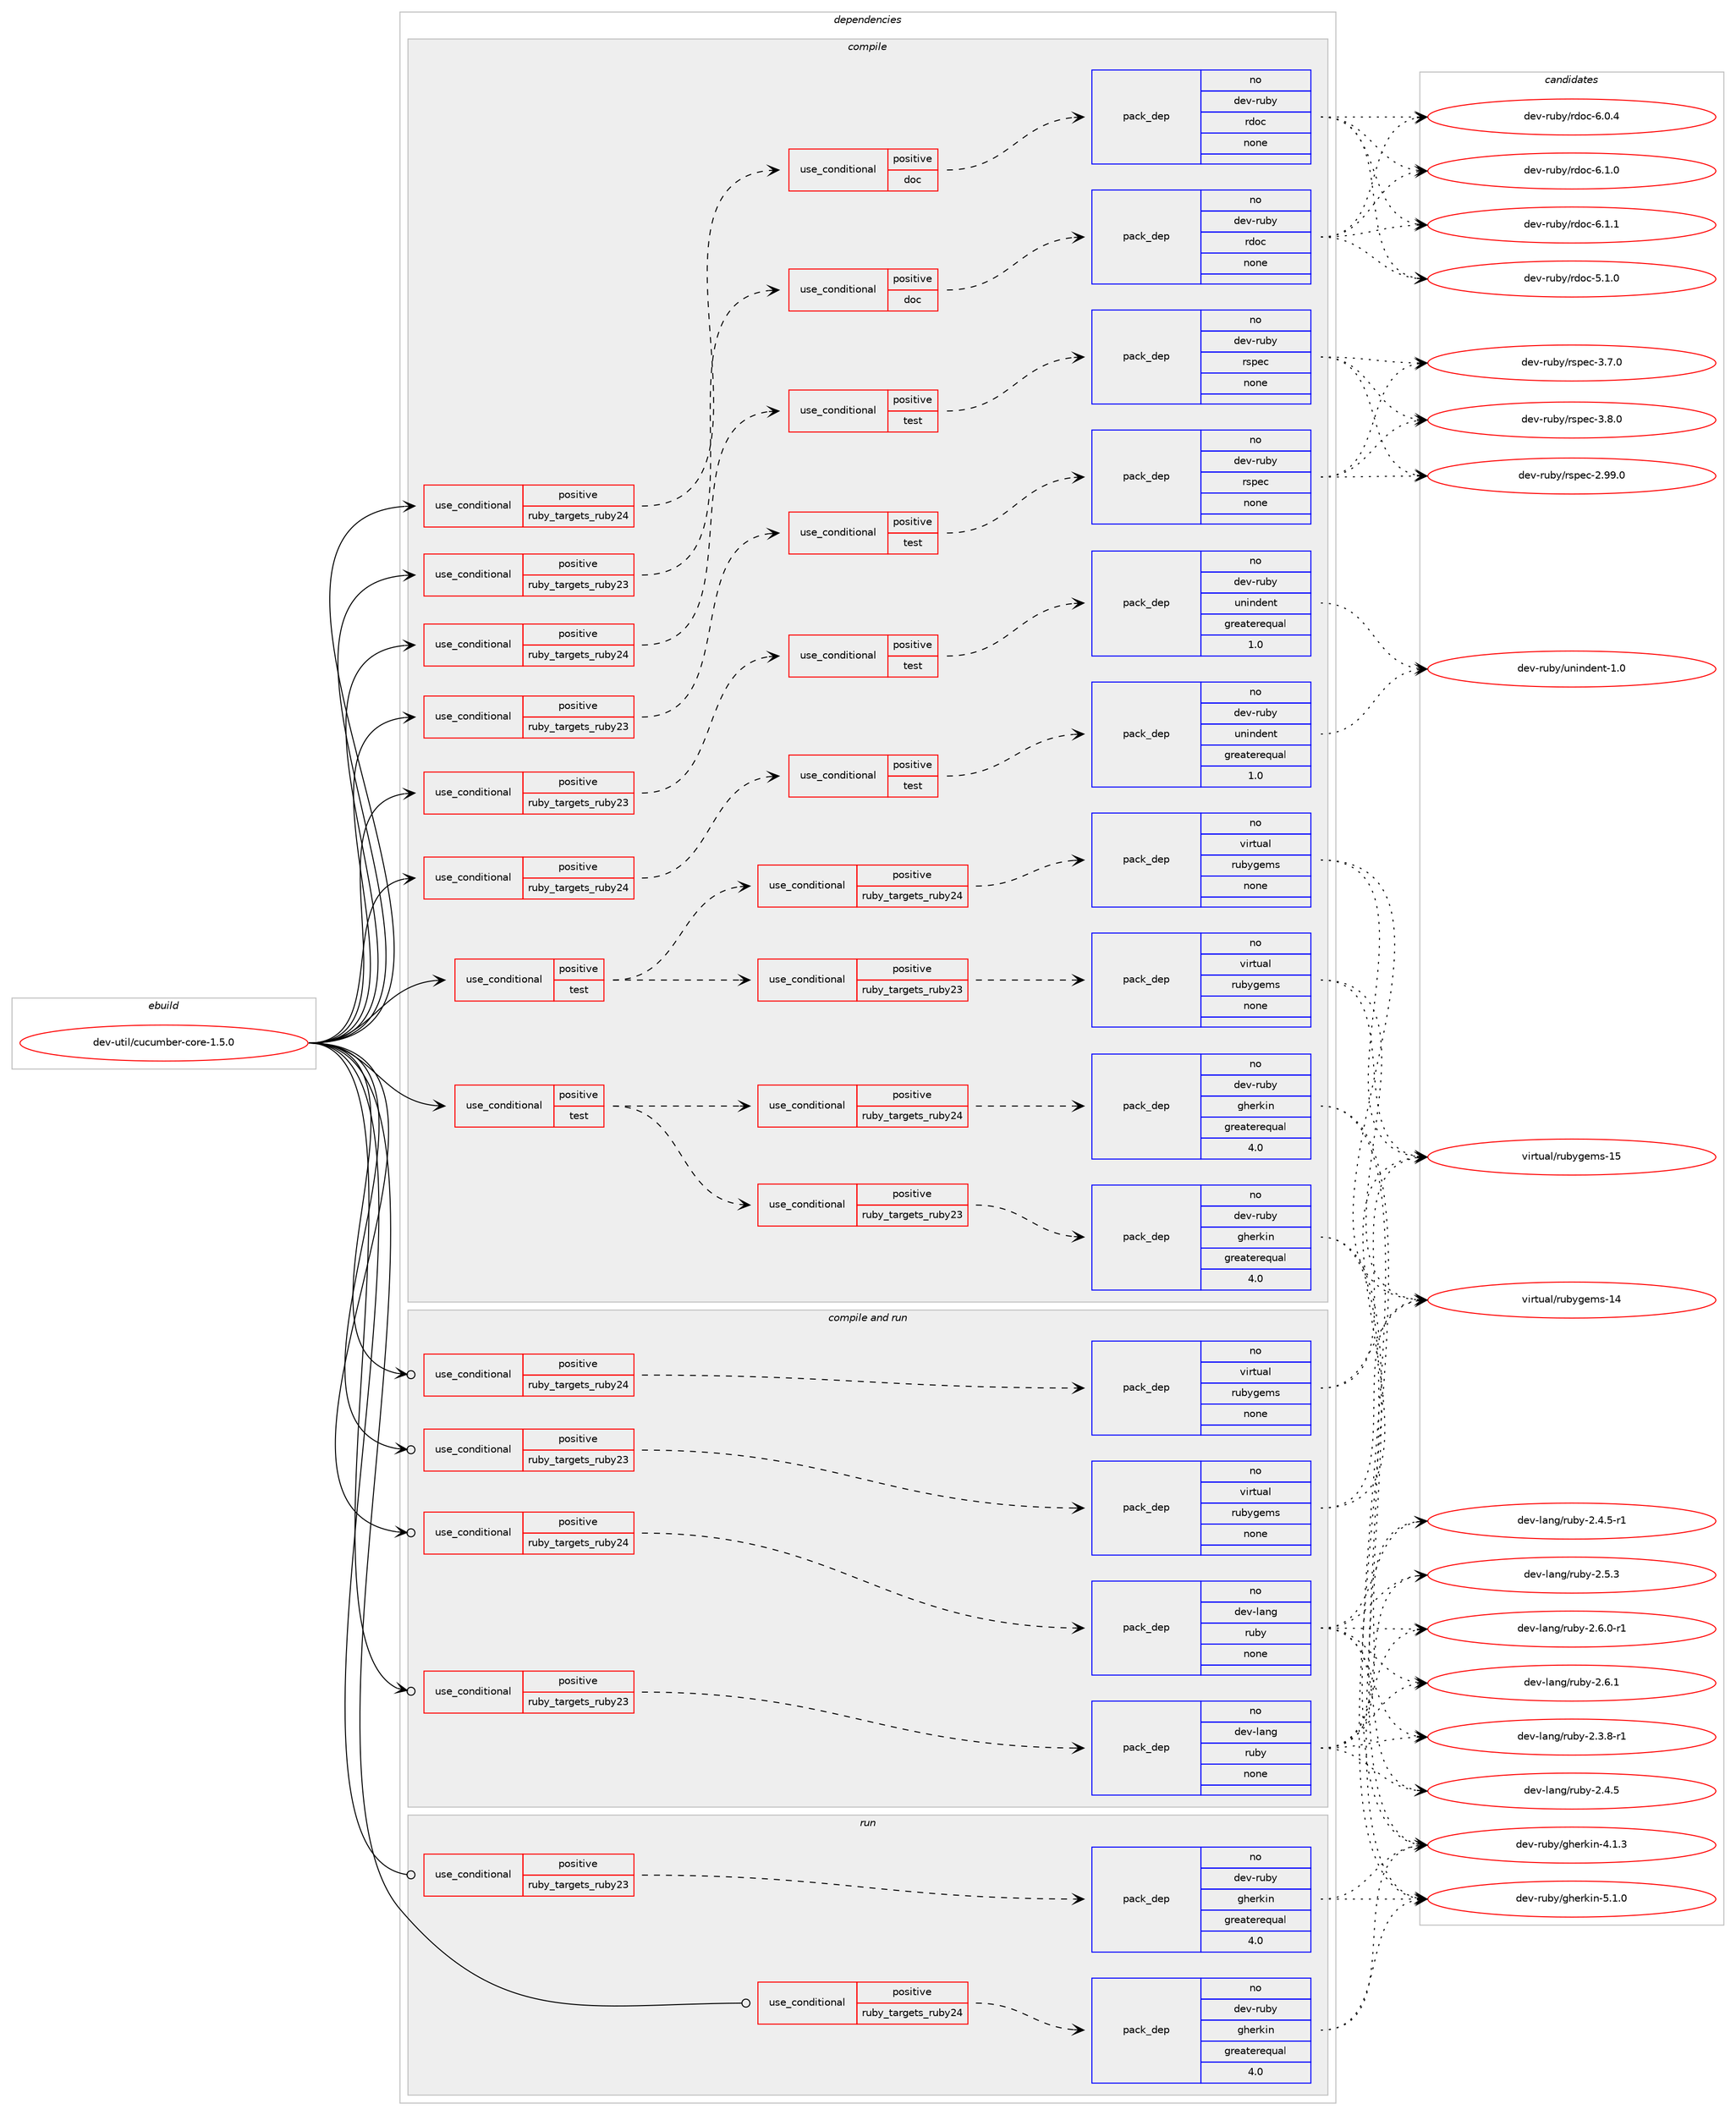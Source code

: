 digraph prolog {

# *************
# Graph options
# *************

newrank=true;
concentrate=true;
compound=true;
graph [rankdir=LR,fontname=Helvetica,fontsize=10,ranksep=1.5];#, ranksep=2.5, nodesep=0.2];
edge  [arrowhead=vee];
node  [fontname=Helvetica,fontsize=10];

# **********
# The ebuild
# **********

subgraph cluster_leftcol {
color=gray;
rank=same;
label=<<i>ebuild</i>>;
id [label="dev-util/cucumber-core-1.5.0", color=red, width=4, href="../dev-util/cucumber-core-1.5.0.svg"];
}

# ****************
# The dependencies
# ****************

subgraph cluster_midcol {
color=gray;
label=<<i>dependencies</i>>;
subgraph cluster_compile {
fillcolor="#eeeeee";
style=filled;
label=<<i>compile</i>>;
subgraph cond423674 {
dependency1543286 [label=<<TABLE BORDER="0" CELLBORDER="1" CELLSPACING="0" CELLPADDING="4"><TR><TD ROWSPAN="3" CELLPADDING="10">use_conditional</TD></TR><TR><TD>positive</TD></TR><TR><TD>ruby_targets_ruby23</TD></TR></TABLE>>, shape=none, color=red];
subgraph cond423675 {
dependency1543287 [label=<<TABLE BORDER="0" CELLBORDER="1" CELLSPACING="0" CELLPADDING="4"><TR><TD ROWSPAN="3" CELLPADDING="10">use_conditional</TD></TR><TR><TD>positive</TD></TR><TR><TD>doc</TD></TR></TABLE>>, shape=none, color=red];
subgraph pack1095991 {
dependency1543288 [label=<<TABLE BORDER="0" CELLBORDER="1" CELLSPACING="0" CELLPADDING="4" WIDTH="220"><TR><TD ROWSPAN="6" CELLPADDING="30">pack_dep</TD></TR><TR><TD WIDTH="110">no</TD></TR><TR><TD>dev-ruby</TD></TR><TR><TD>rdoc</TD></TR><TR><TD>none</TD></TR><TR><TD></TD></TR></TABLE>>, shape=none, color=blue];
}
dependency1543287:e -> dependency1543288:w [weight=20,style="dashed",arrowhead="vee"];
}
dependency1543286:e -> dependency1543287:w [weight=20,style="dashed",arrowhead="vee"];
}
id:e -> dependency1543286:w [weight=20,style="solid",arrowhead="vee"];
subgraph cond423676 {
dependency1543289 [label=<<TABLE BORDER="0" CELLBORDER="1" CELLSPACING="0" CELLPADDING="4"><TR><TD ROWSPAN="3" CELLPADDING="10">use_conditional</TD></TR><TR><TD>positive</TD></TR><TR><TD>ruby_targets_ruby23</TD></TR></TABLE>>, shape=none, color=red];
subgraph cond423677 {
dependency1543290 [label=<<TABLE BORDER="0" CELLBORDER="1" CELLSPACING="0" CELLPADDING="4"><TR><TD ROWSPAN="3" CELLPADDING="10">use_conditional</TD></TR><TR><TD>positive</TD></TR><TR><TD>test</TD></TR></TABLE>>, shape=none, color=red];
subgraph pack1095992 {
dependency1543291 [label=<<TABLE BORDER="0" CELLBORDER="1" CELLSPACING="0" CELLPADDING="4" WIDTH="220"><TR><TD ROWSPAN="6" CELLPADDING="30">pack_dep</TD></TR><TR><TD WIDTH="110">no</TD></TR><TR><TD>dev-ruby</TD></TR><TR><TD>rspec</TD></TR><TR><TD>none</TD></TR><TR><TD></TD></TR></TABLE>>, shape=none, color=blue];
}
dependency1543290:e -> dependency1543291:w [weight=20,style="dashed",arrowhead="vee"];
}
dependency1543289:e -> dependency1543290:w [weight=20,style="dashed",arrowhead="vee"];
}
id:e -> dependency1543289:w [weight=20,style="solid",arrowhead="vee"];
subgraph cond423678 {
dependency1543292 [label=<<TABLE BORDER="0" CELLBORDER="1" CELLSPACING="0" CELLPADDING="4"><TR><TD ROWSPAN="3" CELLPADDING="10">use_conditional</TD></TR><TR><TD>positive</TD></TR><TR><TD>ruby_targets_ruby23</TD></TR></TABLE>>, shape=none, color=red];
subgraph cond423679 {
dependency1543293 [label=<<TABLE BORDER="0" CELLBORDER="1" CELLSPACING="0" CELLPADDING="4"><TR><TD ROWSPAN="3" CELLPADDING="10">use_conditional</TD></TR><TR><TD>positive</TD></TR><TR><TD>test</TD></TR></TABLE>>, shape=none, color=red];
subgraph pack1095993 {
dependency1543294 [label=<<TABLE BORDER="0" CELLBORDER="1" CELLSPACING="0" CELLPADDING="4" WIDTH="220"><TR><TD ROWSPAN="6" CELLPADDING="30">pack_dep</TD></TR><TR><TD WIDTH="110">no</TD></TR><TR><TD>dev-ruby</TD></TR><TR><TD>unindent</TD></TR><TR><TD>greaterequal</TD></TR><TR><TD>1.0</TD></TR></TABLE>>, shape=none, color=blue];
}
dependency1543293:e -> dependency1543294:w [weight=20,style="dashed",arrowhead="vee"];
}
dependency1543292:e -> dependency1543293:w [weight=20,style="dashed",arrowhead="vee"];
}
id:e -> dependency1543292:w [weight=20,style="solid",arrowhead="vee"];
subgraph cond423680 {
dependency1543295 [label=<<TABLE BORDER="0" CELLBORDER="1" CELLSPACING="0" CELLPADDING="4"><TR><TD ROWSPAN="3" CELLPADDING="10">use_conditional</TD></TR><TR><TD>positive</TD></TR><TR><TD>ruby_targets_ruby24</TD></TR></TABLE>>, shape=none, color=red];
subgraph cond423681 {
dependency1543296 [label=<<TABLE BORDER="0" CELLBORDER="1" CELLSPACING="0" CELLPADDING="4"><TR><TD ROWSPAN="3" CELLPADDING="10">use_conditional</TD></TR><TR><TD>positive</TD></TR><TR><TD>doc</TD></TR></TABLE>>, shape=none, color=red];
subgraph pack1095994 {
dependency1543297 [label=<<TABLE BORDER="0" CELLBORDER="1" CELLSPACING="0" CELLPADDING="4" WIDTH="220"><TR><TD ROWSPAN="6" CELLPADDING="30">pack_dep</TD></TR><TR><TD WIDTH="110">no</TD></TR><TR><TD>dev-ruby</TD></TR><TR><TD>rdoc</TD></TR><TR><TD>none</TD></TR><TR><TD></TD></TR></TABLE>>, shape=none, color=blue];
}
dependency1543296:e -> dependency1543297:w [weight=20,style="dashed",arrowhead="vee"];
}
dependency1543295:e -> dependency1543296:w [weight=20,style="dashed",arrowhead="vee"];
}
id:e -> dependency1543295:w [weight=20,style="solid",arrowhead="vee"];
subgraph cond423682 {
dependency1543298 [label=<<TABLE BORDER="0" CELLBORDER="1" CELLSPACING="0" CELLPADDING="4"><TR><TD ROWSPAN="3" CELLPADDING="10">use_conditional</TD></TR><TR><TD>positive</TD></TR><TR><TD>ruby_targets_ruby24</TD></TR></TABLE>>, shape=none, color=red];
subgraph cond423683 {
dependency1543299 [label=<<TABLE BORDER="0" CELLBORDER="1" CELLSPACING="0" CELLPADDING="4"><TR><TD ROWSPAN="3" CELLPADDING="10">use_conditional</TD></TR><TR><TD>positive</TD></TR><TR><TD>test</TD></TR></TABLE>>, shape=none, color=red];
subgraph pack1095995 {
dependency1543300 [label=<<TABLE BORDER="0" CELLBORDER="1" CELLSPACING="0" CELLPADDING="4" WIDTH="220"><TR><TD ROWSPAN="6" CELLPADDING="30">pack_dep</TD></TR><TR><TD WIDTH="110">no</TD></TR><TR><TD>dev-ruby</TD></TR><TR><TD>rspec</TD></TR><TR><TD>none</TD></TR><TR><TD></TD></TR></TABLE>>, shape=none, color=blue];
}
dependency1543299:e -> dependency1543300:w [weight=20,style="dashed",arrowhead="vee"];
}
dependency1543298:e -> dependency1543299:w [weight=20,style="dashed",arrowhead="vee"];
}
id:e -> dependency1543298:w [weight=20,style="solid",arrowhead="vee"];
subgraph cond423684 {
dependency1543301 [label=<<TABLE BORDER="0" CELLBORDER="1" CELLSPACING="0" CELLPADDING="4"><TR><TD ROWSPAN="3" CELLPADDING="10">use_conditional</TD></TR><TR><TD>positive</TD></TR><TR><TD>ruby_targets_ruby24</TD></TR></TABLE>>, shape=none, color=red];
subgraph cond423685 {
dependency1543302 [label=<<TABLE BORDER="0" CELLBORDER="1" CELLSPACING="0" CELLPADDING="4"><TR><TD ROWSPAN="3" CELLPADDING="10">use_conditional</TD></TR><TR><TD>positive</TD></TR><TR><TD>test</TD></TR></TABLE>>, shape=none, color=red];
subgraph pack1095996 {
dependency1543303 [label=<<TABLE BORDER="0" CELLBORDER="1" CELLSPACING="0" CELLPADDING="4" WIDTH="220"><TR><TD ROWSPAN="6" CELLPADDING="30">pack_dep</TD></TR><TR><TD WIDTH="110">no</TD></TR><TR><TD>dev-ruby</TD></TR><TR><TD>unindent</TD></TR><TR><TD>greaterequal</TD></TR><TR><TD>1.0</TD></TR></TABLE>>, shape=none, color=blue];
}
dependency1543302:e -> dependency1543303:w [weight=20,style="dashed",arrowhead="vee"];
}
dependency1543301:e -> dependency1543302:w [weight=20,style="dashed",arrowhead="vee"];
}
id:e -> dependency1543301:w [weight=20,style="solid",arrowhead="vee"];
subgraph cond423686 {
dependency1543304 [label=<<TABLE BORDER="0" CELLBORDER="1" CELLSPACING="0" CELLPADDING="4"><TR><TD ROWSPAN="3" CELLPADDING="10">use_conditional</TD></TR><TR><TD>positive</TD></TR><TR><TD>test</TD></TR></TABLE>>, shape=none, color=red];
subgraph cond423687 {
dependency1543305 [label=<<TABLE BORDER="0" CELLBORDER="1" CELLSPACING="0" CELLPADDING="4"><TR><TD ROWSPAN="3" CELLPADDING="10">use_conditional</TD></TR><TR><TD>positive</TD></TR><TR><TD>ruby_targets_ruby23</TD></TR></TABLE>>, shape=none, color=red];
subgraph pack1095997 {
dependency1543306 [label=<<TABLE BORDER="0" CELLBORDER="1" CELLSPACING="0" CELLPADDING="4" WIDTH="220"><TR><TD ROWSPAN="6" CELLPADDING="30">pack_dep</TD></TR><TR><TD WIDTH="110">no</TD></TR><TR><TD>dev-ruby</TD></TR><TR><TD>gherkin</TD></TR><TR><TD>greaterequal</TD></TR><TR><TD>4.0</TD></TR></TABLE>>, shape=none, color=blue];
}
dependency1543305:e -> dependency1543306:w [weight=20,style="dashed",arrowhead="vee"];
}
dependency1543304:e -> dependency1543305:w [weight=20,style="dashed",arrowhead="vee"];
subgraph cond423688 {
dependency1543307 [label=<<TABLE BORDER="0" CELLBORDER="1" CELLSPACING="0" CELLPADDING="4"><TR><TD ROWSPAN="3" CELLPADDING="10">use_conditional</TD></TR><TR><TD>positive</TD></TR><TR><TD>ruby_targets_ruby24</TD></TR></TABLE>>, shape=none, color=red];
subgraph pack1095998 {
dependency1543308 [label=<<TABLE BORDER="0" CELLBORDER="1" CELLSPACING="0" CELLPADDING="4" WIDTH="220"><TR><TD ROWSPAN="6" CELLPADDING="30">pack_dep</TD></TR><TR><TD WIDTH="110">no</TD></TR><TR><TD>dev-ruby</TD></TR><TR><TD>gherkin</TD></TR><TR><TD>greaterequal</TD></TR><TR><TD>4.0</TD></TR></TABLE>>, shape=none, color=blue];
}
dependency1543307:e -> dependency1543308:w [weight=20,style="dashed",arrowhead="vee"];
}
dependency1543304:e -> dependency1543307:w [weight=20,style="dashed",arrowhead="vee"];
}
id:e -> dependency1543304:w [weight=20,style="solid",arrowhead="vee"];
subgraph cond423689 {
dependency1543309 [label=<<TABLE BORDER="0" CELLBORDER="1" CELLSPACING="0" CELLPADDING="4"><TR><TD ROWSPAN="3" CELLPADDING="10">use_conditional</TD></TR><TR><TD>positive</TD></TR><TR><TD>test</TD></TR></TABLE>>, shape=none, color=red];
subgraph cond423690 {
dependency1543310 [label=<<TABLE BORDER="0" CELLBORDER="1" CELLSPACING="0" CELLPADDING="4"><TR><TD ROWSPAN="3" CELLPADDING="10">use_conditional</TD></TR><TR><TD>positive</TD></TR><TR><TD>ruby_targets_ruby23</TD></TR></TABLE>>, shape=none, color=red];
subgraph pack1095999 {
dependency1543311 [label=<<TABLE BORDER="0" CELLBORDER="1" CELLSPACING="0" CELLPADDING="4" WIDTH="220"><TR><TD ROWSPAN="6" CELLPADDING="30">pack_dep</TD></TR><TR><TD WIDTH="110">no</TD></TR><TR><TD>virtual</TD></TR><TR><TD>rubygems</TD></TR><TR><TD>none</TD></TR><TR><TD></TD></TR></TABLE>>, shape=none, color=blue];
}
dependency1543310:e -> dependency1543311:w [weight=20,style="dashed",arrowhead="vee"];
}
dependency1543309:e -> dependency1543310:w [weight=20,style="dashed",arrowhead="vee"];
subgraph cond423691 {
dependency1543312 [label=<<TABLE BORDER="0" CELLBORDER="1" CELLSPACING="0" CELLPADDING="4"><TR><TD ROWSPAN="3" CELLPADDING="10">use_conditional</TD></TR><TR><TD>positive</TD></TR><TR><TD>ruby_targets_ruby24</TD></TR></TABLE>>, shape=none, color=red];
subgraph pack1096000 {
dependency1543313 [label=<<TABLE BORDER="0" CELLBORDER="1" CELLSPACING="0" CELLPADDING="4" WIDTH="220"><TR><TD ROWSPAN="6" CELLPADDING="30">pack_dep</TD></TR><TR><TD WIDTH="110">no</TD></TR><TR><TD>virtual</TD></TR><TR><TD>rubygems</TD></TR><TR><TD>none</TD></TR><TR><TD></TD></TR></TABLE>>, shape=none, color=blue];
}
dependency1543312:e -> dependency1543313:w [weight=20,style="dashed",arrowhead="vee"];
}
dependency1543309:e -> dependency1543312:w [weight=20,style="dashed",arrowhead="vee"];
}
id:e -> dependency1543309:w [weight=20,style="solid",arrowhead="vee"];
}
subgraph cluster_compileandrun {
fillcolor="#eeeeee";
style=filled;
label=<<i>compile and run</i>>;
subgraph cond423692 {
dependency1543314 [label=<<TABLE BORDER="0" CELLBORDER="1" CELLSPACING="0" CELLPADDING="4"><TR><TD ROWSPAN="3" CELLPADDING="10">use_conditional</TD></TR><TR><TD>positive</TD></TR><TR><TD>ruby_targets_ruby23</TD></TR></TABLE>>, shape=none, color=red];
subgraph pack1096001 {
dependency1543315 [label=<<TABLE BORDER="0" CELLBORDER="1" CELLSPACING="0" CELLPADDING="4" WIDTH="220"><TR><TD ROWSPAN="6" CELLPADDING="30">pack_dep</TD></TR><TR><TD WIDTH="110">no</TD></TR><TR><TD>dev-lang</TD></TR><TR><TD>ruby</TD></TR><TR><TD>none</TD></TR><TR><TD></TD></TR></TABLE>>, shape=none, color=blue];
}
dependency1543314:e -> dependency1543315:w [weight=20,style="dashed",arrowhead="vee"];
}
id:e -> dependency1543314:w [weight=20,style="solid",arrowhead="odotvee"];
subgraph cond423693 {
dependency1543316 [label=<<TABLE BORDER="0" CELLBORDER="1" CELLSPACING="0" CELLPADDING="4"><TR><TD ROWSPAN="3" CELLPADDING="10">use_conditional</TD></TR><TR><TD>positive</TD></TR><TR><TD>ruby_targets_ruby23</TD></TR></TABLE>>, shape=none, color=red];
subgraph pack1096002 {
dependency1543317 [label=<<TABLE BORDER="0" CELLBORDER="1" CELLSPACING="0" CELLPADDING="4" WIDTH="220"><TR><TD ROWSPAN="6" CELLPADDING="30">pack_dep</TD></TR><TR><TD WIDTH="110">no</TD></TR><TR><TD>virtual</TD></TR><TR><TD>rubygems</TD></TR><TR><TD>none</TD></TR><TR><TD></TD></TR></TABLE>>, shape=none, color=blue];
}
dependency1543316:e -> dependency1543317:w [weight=20,style="dashed",arrowhead="vee"];
}
id:e -> dependency1543316:w [weight=20,style="solid",arrowhead="odotvee"];
subgraph cond423694 {
dependency1543318 [label=<<TABLE BORDER="0" CELLBORDER="1" CELLSPACING="0" CELLPADDING="4"><TR><TD ROWSPAN="3" CELLPADDING="10">use_conditional</TD></TR><TR><TD>positive</TD></TR><TR><TD>ruby_targets_ruby24</TD></TR></TABLE>>, shape=none, color=red];
subgraph pack1096003 {
dependency1543319 [label=<<TABLE BORDER="0" CELLBORDER="1" CELLSPACING="0" CELLPADDING="4" WIDTH="220"><TR><TD ROWSPAN="6" CELLPADDING="30">pack_dep</TD></TR><TR><TD WIDTH="110">no</TD></TR><TR><TD>dev-lang</TD></TR><TR><TD>ruby</TD></TR><TR><TD>none</TD></TR><TR><TD></TD></TR></TABLE>>, shape=none, color=blue];
}
dependency1543318:e -> dependency1543319:w [weight=20,style="dashed",arrowhead="vee"];
}
id:e -> dependency1543318:w [weight=20,style="solid",arrowhead="odotvee"];
subgraph cond423695 {
dependency1543320 [label=<<TABLE BORDER="0" CELLBORDER="1" CELLSPACING="0" CELLPADDING="4"><TR><TD ROWSPAN="3" CELLPADDING="10">use_conditional</TD></TR><TR><TD>positive</TD></TR><TR><TD>ruby_targets_ruby24</TD></TR></TABLE>>, shape=none, color=red];
subgraph pack1096004 {
dependency1543321 [label=<<TABLE BORDER="0" CELLBORDER="1" CELLSPACING="0" CELLPADDING="4" WIDTH="220"><TR><TD ROWSPAN="6" CELLPADDING="30">pack_dep</TD></TR><TR><TD WIDTH="110">no</TD></TR><TR><TD>virtual</TD></TR><TR><TD>rubygems</TD></TR><TR><TD>none</TD></TR><TR><TD></TD></TR></TABLE>>, shape=none, color=blue];
}
dependency1543320:e -> dependency1543321:w [weight=20,style="dashed",arrowhead="vee"];
}
id:e -> dependency1543320:w [weight=20,style="solid",arrowhead="odotvee"];
}
subgraph cluster_run {
fillcolor="#eeeeee";
style=filled;
label=<<i>run</i>>;
subgraph cond423696 {
dependency1543322 [label=<<TABLE BORDER="0" CELLBORDER="1" CELLSPACING="0" CELLPADDING="4"><TR><TD ROWSPAN="3" CELLPADDING="10">use_conditional</TD></TR><TR><TD>positive</TD></TR><TR><TD>ruby_targets_ruby23</TD></TR></TABLE>>, shape=none, color=red];
subgraph pack1096005 {
dependency1543323 [label=<<TABLE BORDER="0" CELLBORDER="1" CELLSPACING="0" CELLPADDING="4" WIDTH="220"><TR><TD ROWSPAN="6" CELLPADDING="30">pack_dep</TD></TR><TR><TD WIDTH="110">no</TD></TR><TR><TD>dev-ruby</TD></TR><TR><TD>gherkin</TD></TR><TR><TD>greaterequal</TD></TR><TR><TD>4.0</TD></TR></TABLE>>, shape=none, color=blue];
}
dependency1543322:e -> dependency1543323:w [weight=20,style="dashed",arrowhead="vee"];
}
id:e -> dependency1543322:w [weight=20,style="solid",arrowhead="odot"];
subgraph cond423697 {
dependency1543324 [label=<<TABLE BORDER="0" CELLBORDER="1" CELLSPACING="0" CELLPADDING="4"><TR><TD ROWSPAN="3" CELLPADDING="10">use_conditional</TD></TR><TR><TD>positive</TD></TR><TR><TD>ruby_targets_ruby24</TD></TR></TABLE>>, shape=none, color=red];
subgraph pack1096006 {
dependency1543325 [label=<<TABLE BORDER="0" CELLBORDER="1" CELLSPACING="0" CELLPADDING="4" WIDTH="220"><TR><TD ROWSPAN="6" CELLPADDING="30">pack_dep</TD></TR><TR><TD WIDTH="110">no</TD></TR><TR><TD>dev-ruby</TD></TR><TR><TD>gherkin</TD></TR><TR><TD>greaterequal</TD></TR><TR><TD>4.0</TD></TR></TABLE>>, shape=none, color=blue];
}
dependency1543324:e -> dependency1543325:w [weight=20,style="dashed",arrowhead="vee"];
}
id:e -> dependency1543324:w [weight=20,style="solid",arrowhead="odot"];
}
}

# **************
# The candidates
# **************

subgraph cluster_choices {
rank=same;
color=gray;
label=<<i>candidates</i>>;

subgraph choice1095991 {
color=black;
nodesep=1;
choice10010111845114117981214711410011199455346494648 [label="dev-ruby/rdoc-5.1.0", color=red, width=4,href="../dev-ruby/rdoc-5.1.0.svg"];
choice10010111845114117981214711410011199455446484652 [label="dev-ruby/rdoc-6.0.4", color=red, width=4,href="../dev-ruby/rdoc-6.0.4.svg"];
choice10010111845114117981214711410011199455446494648 [label="dev-ruby/rdoc-6.1.0", color=red, width=4,href="../dev-ruby/rdoc-6.1.0.svg"];
choice10010111845114117981214711410011199455446494649 [label="dev-ruby/rdoc-6.1.1", color=red, width=4,href="../dev-ruby/rdoc-6.1.1.svg"];
dependency1543288:e -> choice10010111845114117981214711410011199455346494648:w [style=dotted,weight="100"];
dependency1543288:e -> choice10010111845114117981214711410011199455446484652:w [style=dotted,weight="100"];
dependency1543288:e -> choice10010111845114117981214711410011199455446494648:w [style=dotted,weight="100"];
dependency1543288:e -> choice10010111845114117981214711410011199455446494649:w [style=dotted,weight="100"];
}
subgraph choice1095992 {
color=black;
nodesep=1;
choice1001011184511411798121471141151121019945504657574648 [label="dev-ruby/rspec-2.99.0", color=red, width=4,href="../dev-ruby/rspec-2.99.0.svg"];
choice10010111845114117981214711411511210199455146554648 [label="dev-ruby/rspec-3.7.0", color=red, width=4,href="../dev-ruby/rspec-3.7.0.svg"];
choice10010111845114117981214711411511210199455146564648 [label="dev-ruby/rspec-3.8.0", color=red, width=4,href="../dev-ruby/rspec-3.8.0.svg"];
dependency1543291:e -> choice1001011184511411798121471141151121019945504657574648:w [style=dotted,weight="100"];
dependency1543291:e -> choice10010111845114117981214711411511210199455146554648:w [style=dotted,weight="100"];
dependency1543291:e -> choice10010111845114117981214711411511210199455146564648:w [style=dotted,weight="100"];
}
subgraph choice1095993 {
color=black;
nodesep=1;
choice10010111845114117981214711711010511010010111011645494648 [label="dev-ruby/unindent-1.0", color=red, width=4,href="../dev-ruby/unindent-1.0.svg"];
dependency1543294:e -> choice10010111845114117981214711711010511010010111011645494648:w [style=dotted,weight="100"];
}
subgraph choice1095994 {
color=black;
nodesep=1;
choice10010111845114117981214711410011199455346494648 [label="dev-ruby/rdoc-5.1.0", color=red, width=4,href="../dev-ruby/rdoc-5.1.0.svg"];
choice10010111845114117981214711410011199455446484652 [label="dev-ruby/rdoc-6.0.4", color=red, width=4,href="../dev-ruby/rdoc-6.0.4.svg"];
choice10010111845114117981214711410011199455446494648 [label="dev-ruby/rdoc-6.1.0", color=red, width=4,href="../dev-ruby/rdoc-6.1.0.svg"];
choice10010111845114117981214711410011199455446494649 [label="dev-ruby/rdoc-6.1.1", color=red, width=4,href="../dev-ruby/rdoc-6.1.1.svg"];
dependency1543297:e -> choice10010111845114117981214711410011199455346494648:w [style=dotted,weight="100"];
dependency1543297:e -> choice10010111845114117981214711410011199455446484652:w [style=dotted,weight="100"];
dependency1543297:e -> choice10010111845114117981214711410011199455446494648:w [style=dotted,weight="100"];
dependency1543297:e -> choice10010111845114117981214711410011199455446494649:w [style=dotted,weight="100"];
}
subgraph choice1095995 {
color=black;
nodesep=1;
choice1001011184511411798121471141151121019945504657574648 [label="dev-ruby/rspec-2.99.0", color=red, width=4,href="../dev-ruby/rspec-2.99.0.svg"];
choice10010111845114117981214711411511210199455146554648 [label="dev-ruby/rspec-3.7.0", color=red, width=4,href="../dev-ruby/rspec-3.7.0.svg"];
choice10010111845114117981214711411511210199455146564648 [label="dev-ruby/rspec-3.8.0", color=red, width=4,href="../dev-ruby/rspec-3.8.0.svg"];
dependency1543300:e -> choice1001011184511411798121471141151121019945504657574648:w [style=dotted,weight="100"];
dependency1543300:e -> choice10010111845114117981214711411511210199455146554648:w [style=dotted,weight="100"];
dependency1543300:e -> choice10010111845114117981214711411511210199455146564648:w [style=dotted,weight="100"];
}
subgraph choice1095996 {
color=black;
nodesep=1;
choice10010111845114117981214711711010511010010111011645494648 [label="dev-ruby/unindent-1.0", color=red, width=4,href="../dev-ruby/unindent-1.0.svg"];
dependency1543303:e -> choice10010111845114117981214711711010511010010111011645494648:w [style=dotted,weight="100"];
}
subgraph choice1095997 {
color=black;
nodesep=1;
choice100101118451141179812147103104101114107105110455246494651 [label="dev-ruby/gherkin-4.1.3", color=red, width=4,href="../dev-ruby/gherkin-4.1.3.svg"];
choice100101118451141179812147103104101114107105110455346494648 [label="dev-ruby/gherkin-5.1.0", color=red, width=4,href="../dev-ruby/gherkin-5.1.0.svg"];
dependency1543306:e -> choice100101118451141179812147103104101114107105110455246494651:w [style=dotted,weight="100"];
dependency1543306:e -> choice100101118451141179812147103104101114107105110455346494648:w [style=dotted,weight="100"];
}
subgraph choice1095998 {
color=black;
nodesep=1;
choice100101118451141179812147103104101114107105110455246494651 [label="dev-ruby/gherkin-4.1.3", color=red, width=4,href="../dev-ruby/gherkin-4.1.3.svg"];
choice100101118451141179812147103104101114107105110455346494648 [label="dev-ruby/gherkin-5.1.0", color=red, width=4,href="../dev-ruby/gherkin-5.1.0.svg"];
dependency1543308:e -> choice100101118451141179812147103104101114107105110455246494651:w [style=dotted,weight="100"];
dependency1543308:e -> choice100101118451141179812147103104101114107105110455346494648:w [style=dotted,weight="100"];
}
subgraph choice1095999 {
color=black;
nodesep=1;
choice118105114116117971084711411798121103101109115454952 [label="virtual/rubygems-14", color=red, width=4,href="../virtual/rubygems-14.svg"];
choice118105114116117971084711411798121103101109115454953 [label="virtual/rubygems-15", color=red, width=4,href="../virtual/rubygems-15.svg"];
dependency1543311:e -> choice118105114116117971084711411798121103101109115454952:w [style=dotted,weight="100"];
dependency1543311:e -> choice118105114116117971084711411798121103101109115454953:w [style=dotted,weight="100"];
}
subgraph choice1096000 {
color=black;
nodesep=1;
choice118105114116117971084711411798121103101109115454952 [label="virtual/rubygems-14", color=red, width=4,href="../virtual/rubygems-14.svg"];
choice118105114116117971084711411798121103101109115454953 [label="virtual/rubygems-15", color=red, width=4,href="../virtual/rubygems-15.svg"];
dependency1543313:e -> choice118105114116117971084711411798121103101109115454952:w [style=dotted,weight="100"];
dependency1543313:e -> choice118105114116117971084711411798121103101109115454953:w [style=dotted,weight="100"];
}
subgraph choice1096001 {
color=black;
nodesep=1;
choice100101118451089711010347114117981214550465146564511449 [label="dev-lang/ruby-2.3.8-r1", color=red, width=4,href="../dev-lang/ruby-2.3.8-r1.svg"];
choice10010111845108971101034711411798121455046524653 [label="dev-lang/ruby-2.4.5", color=red, width=4,href="../dev-lang/ruby-2.4.5.svg"];
choice100101118451089711010347114117981214550465246534511449 [label="dev-lang/ruby-2.4.5-r1", color=red, width=4,href="../dev-lang/ruby-2.4.5-r1.svg"];
choice10010111845108971101034711411798121455046534651 [label="dev-lang/ruby-2.5.3", color=red, width=4,href="../dev-lang/ruby-2.5.3.svg"];
choice100101118451089711010347114117981214550465446484511449 [label="dev-lang/ruby-2.6.0-r1", color=red, width=4,href="../dev-lang/ruby-2.6.0-r1.svg"];
choice10010111845108971101034711411798121455046544649 [label="dev-lang/ruby-2.6.1", color=red, width=4,href="../dev-lang/ruby-2.6.1.svg"];
dependency1543315:e -> choice100101118451089711010347114117981214550465146564511449:w [style=dotted,weight="100"];
dependency1543315:e -> choice10010111845108971101034711411798121455046524653:w [style=dotted,weight="100"];
dependency1543315:e -> choice100101118451089711010347114117981214550465246534511449:w [style=dotted,weight="100"];
dependency1543315:e -> choice10010111845108971101034711411798121455046534651:w [style=dotted,weight="100"];
dependency1543315:e -> choice100101118451089711010347114117981214550465446484511449:w [style=dotted,weight="100"];
dependency1543315:e -> choice10010111845108971101034711411798121455046544649:w [style=dotted,weight="100"];
}
subgraph choice1096002 {
color=black;
nodesep=1;
choice118105114116117971084711411798121103101109115454952 [label="virtual/rubygems-14", color=red, width=4,href="../virtual/rubygems-14.svg"];
choice118105114116117971084711411798121103101109115454953 [label="virtual/rubygems-15", color=red, width=4,href="../virtual/rubygems-15.svg"];
dependency1543317:e -> choice118105114116117971084711411798121103101109115454952:w [style=dotted,weight="100"];
dependency1543317:e -> choice118105114116117971084711411798121103101109115454953:w [style=dotted,weight="100"];
}
subgraph choice1096003 {
color=black;
nodesep=1;
choice100101118451089711010347114117981214550465146564511449 [label="dev-lang/ruby-2.3.8-r1", color=red, width=4,href="../dev-lang/ruby-2.3.8-r1.svg"];
choice10010111845108971101034711411798121455046524653 [label="dev-lang/ruby-2.4.5", color=red, width=4,href="../dev-lang/ruby-2.4.5.svg"];
choice100101118451089711010347114117981214550465246534511449 [label="dev-lang/ruby-2.4.5-r1", color=red, width=4,href="../dev-lang/ruby-2.4.5-r1.svg"];
choice10010111845108971101034711411798121455046534651 [label="dev-lang/ruby-2.5.3", color=red, width=4,href="../dev-lang/ruby-2.5.3.svg"];
choice100101118451089711010347114117981214550465446484511449 [label="dev-lang/ruby-2.6.0-r1", color=red, width=4,href="../dev-lang/ruby-2.6.0-r1.svg"];
choice10010111845108971101034711411798121455046544649 [label="dev-lang/ruby-2.6.1", color=red, width=4,href="../dev-lang/ruby-2.6.1.svg"];
dependency1543319:e -> choice100101118451089711010347114117981214550465146564511449:w [style=dotted,weight="100"];
dependency1543319:e -> choice10010111845108971101034711411798121455046524653:w [style=dotted,weight="100"];
dependency1543319:e -> choice100101118451089711010347114117981214550465246534511449:w [style=dotted,weight="100"];
dependency1543319:e -> choice10010111845108971101034711411798121455046534651:w [style=dotted,weight="100"];
dependency1543319:e -> choice100101118451089711010347114117981214550465446484511449:w [style=dotted,weight="100"];
dependency1543319:e -> choice10010111845108971101034711411798121455046544649:w [style=dotted,weight="100"];
}
subgraph choice1096004 {
color=black;
nodesep=1;
choice118105114116117971084711411798121103101109115454952 [label="virtual/rubygems-14", color=red, width=4,href="../virtual/rubygems-14.svg"];
choice118105114116117971084711411798121103101109115454953 [label="virtual/rubygems-15", color=red, width=4,href="../virtual/rubygems-15.svg"];
dependency1543321:e -> choice118105114116117971084711411798121103101109115454952:w [style=dotted,weight="100"];
dependency1543321:e -> choice118105114116117971084711411798121103101109115454953:w [style=dotted,weight="100"];
}
subgraph choice1096005 {
color=black;
nodesep=1;
choice100101118451141179812147103104101114107105110455246494651 [label="dev-ruby/gherkin-4.1.3", color=red, width=4,href="../dev-ruby/gherkin-4.1.3.svg"];
choice100101118451141179812147103104101114107105110455346494648 [label="dev-ruby/gherkin-5.1.0", color=red, width=4,href="../dev-ruby/gherkin-5.1.0.svg"];
dependency1543323:e -> choice100101118451141179812147103104101114107105110455246494651:w [style=dotted,weight="100"];
dependency1543323:e -> choice100101118451141179812147103104101114107105110455346494648:w [style=dotted,weight="100"];
}
subgraph choice1096006 {
color=black;
nodesep=1;
choice100101118451141179812147103104101114107105110455246494651 [label="dev-ruby/gherkin-4.1.3", color=red, width=4,href="../dev-ruby/gherkin-4.1.3.svg"];
choice100101118451141179812147103104101114107105110455346494648 [label="dev-ruby/gherkin-5.1.0", color=red, width=4,href="../dev-ruby/gherkin-5.1.0.svg"];
dependency1543325:e -> choice100101118451141179812147103104101114107105110455246494651:w [style=dotted,weight="100"];
dependency1543325:e -> choice100101118451141179812147103104101114107105110455346494648:w [style=dotted,weight="100"];
}
}

}
